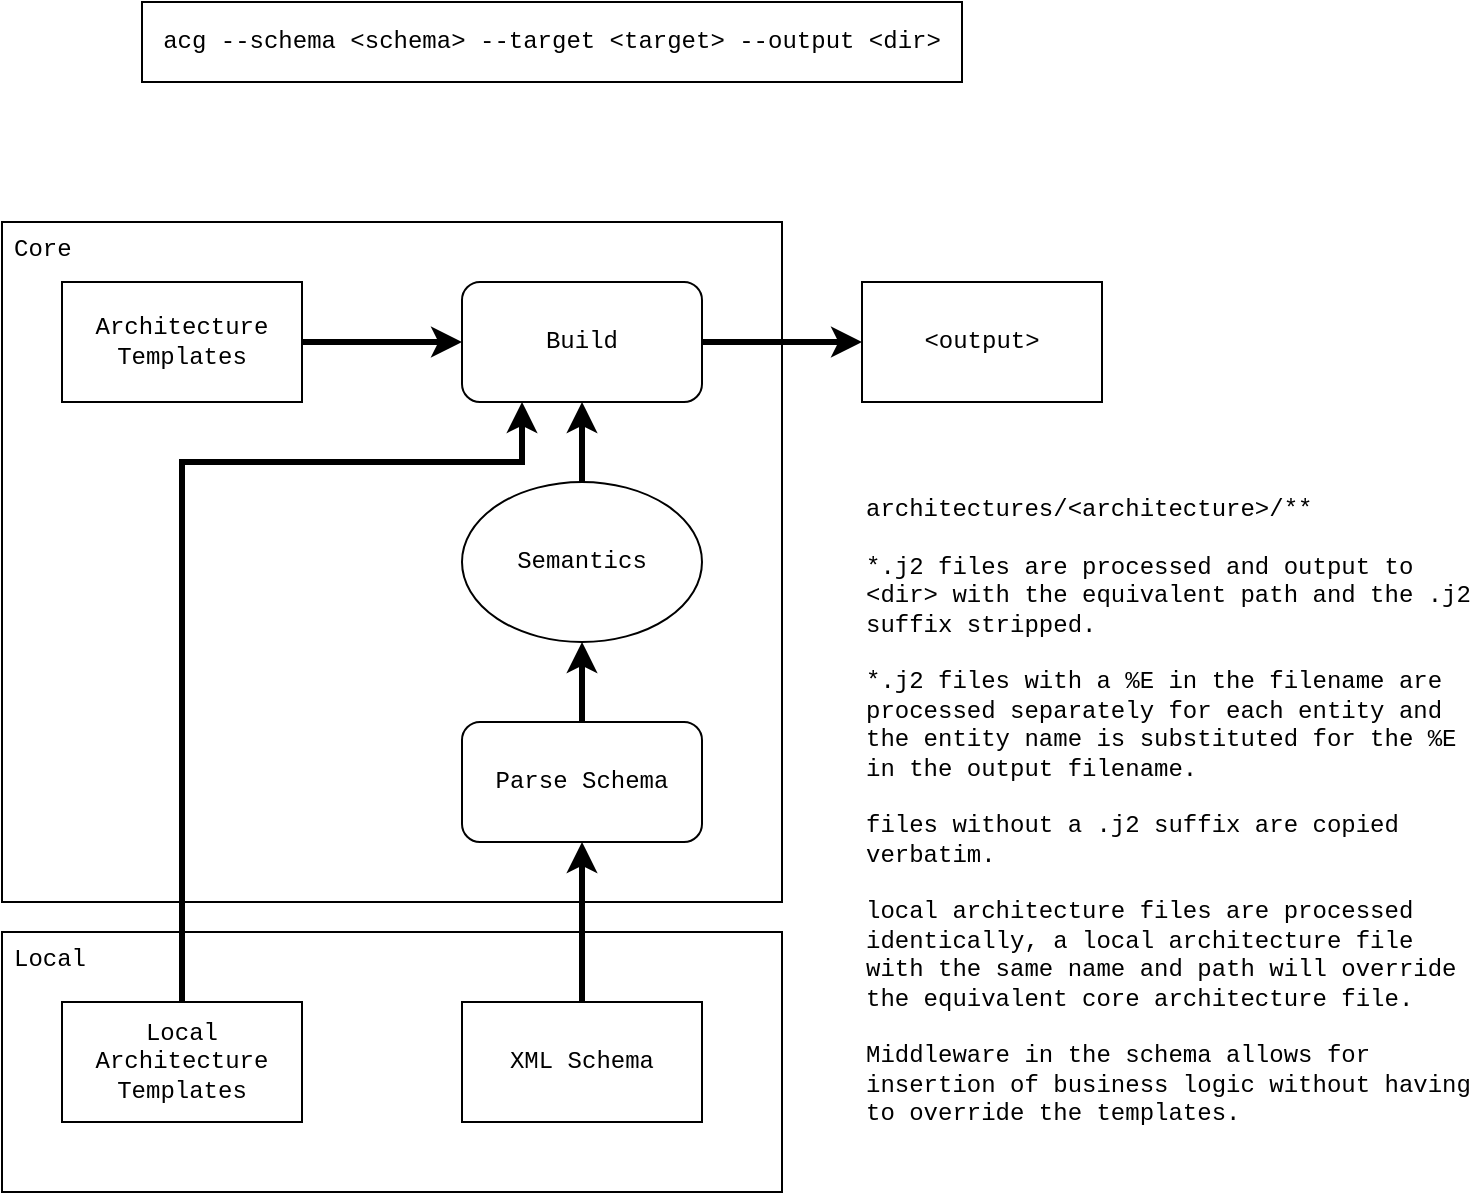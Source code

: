 <mxfile version="15.5.4" type="embed" pages="2"><diagram id="tW2bCmRlWpBfjO8rLPh8" name="Page-1"><mxGraphModel dx="1293" dy="341" grid="1" gridSize="10" guides="1" tooltips="1" connect="1" arrows="1" fold="1" page="1" pageScale="1" pageWidth="827" pageHeight="1169" math="0" shadow="0"><root><mxCell id="0"/><mxCell id="1" parent="0"/><mxCell id="11" value="Local" style="rounded=0;whiteSpace=wrap;html=1;fontFamily=Courier New;align=left;verticalAlign=top;spacingLeft=4;" parent="1" vertex="1"><mxGeometry x="10" y="505" width="390" height="130" as="geometry"/></mxCell><mxCell id="9" value="Core" style="rounded=0;whiteSpace=wrap;html=1;fontFamily=Courier New;align=left;verticalAlign=top;spacingLeft=4;" parent="1" vertex="1"><mxGeometry x="10" y="150" width="390" height="340" as="geometry"/></mxCell><mxCell id="Yn6jH2smHt2DL3Twa4fP-5" style="edgeStyle=orthogonalEdgeStyle;rounded=0;orthogonalLoop=1;jettySize=auto;html=1;entryX=0.5;entryY=1;entryDx=0;entryDy=0;fontFamily=Courier New;strokeWidth=3;" parent="1" source="Yn6jH2smHt2DL3Twa4fP-1" target="Yn6jH2smHt2DL3Twa4fP-3" edge="1"><mxGeometry relative="1" as="geometry"/></mxCell><mxCell id="Yn6jH2smHt2DL3Twa4fP-1" value="XML Schema" style="rounded=0;whiteSpace=wrap;html=1;fontFamily=Courier New;" parent="1" vertex="1"><mxGeometry x="240" y="540" width="120" height="60" as="geometry"/></mxCell><mxCell id="Yn6jH2smHt2DL3Twa4fP-2" value="acg --schema &amp;lt;schema&amp;gt; --target &amp;lt;target&amp;gt; --output &amp;lt;dir&amp;gt;" style="rounded=0;whiteSpace=wrap;html=1;fontFamily=Courier New;" parent="1" vertex="1"><mxGeometry x="80" y="40" width="410" height="40" as="geometry"/></mxCell><mxCell id="Yn6jH2smHt2DL3Twa4fP-6" style="edgeStyle=orthogonalEdgeStyle;rounded=0;orthogonalLoop=1;jettySize=auto;html=1;entryX=0.5;entryY=1;entryDx=0;entryDy=0;strokeWidth=3;fontFamily=Courier New;" parent="1" source="Yn6jH2smHt2DL3Twa4fP-3" target="Yn6jH2smHt2DL3Twa4fP-4" edge="1"><mxGeometry relative="1" as="geometry"/></mxCell><mxCell id="Yn6jH2smHt2DL3Twa4fP-3" value="Parse Schema" style="rounded=1;whiteSpace=wrap;html=1;fontFamily=Courier New;" parent="1" vertex="1"><mxGeometry x="240" y="400" width="120" height="60" as="geometry"/></mxCell><mxCell id="5" style="edgeStyle=orthogonalEdgeStyle;rounded=0;orthogonalLoop=1;jettySize=auto;html=1;entryX=0.5;entryY=1;entryDx=0;entryDy=0;strokeWidth=3;" parent="1" source="Yn6jH2smHt2DL3Twa4fP-4" target="3" edge="1"><mxGeometry relative="1" as="geometry"/></mxCell><mxCell id="Yn6jH2smHt2DL3Twa4fP-4" value="Semantics" style="ellipse;whiteSpace=wrap;html=1;fontFamily=Courier New;" parent="1" vertex="1"><mxGeometry x="240" y="280" width="120" height="80" as="geometry"/></mxCell><mxCell id="Yn6jH2smHt2DL3Twa4fP-14" value="architectures/&amp;lt;architecture&amp;gt;/**&lt;br&gt;&lt;br&gt;*.j2 files are processed and output to &amp;lt;dir&amp;gt; with the equivalent path and the .j2 suffix stripped.&lt;br&gt;&lt;br&gt;*.j2 files with a %E in the filename are processed separately for each entity and the entity name is substituted for the %E in the output filename.&lt;br&gt;&lt;br&gt;files without a .j2 suffix are copied verbatim.&lt;br&gt;&lt;br&gt;local architecture files are processed identically, a local architecture file with the same name and path will override the equivalent core architecture file.&lt;br&gt;&lt;br&gt;Middleware in the schema allows for insertion of business logic without having to override the templates." style="text;html=1;strokeColor=none;fillColor=none;align=left;verticalAlign=top;whiteSpace=wrap;rounded=0;fontFamily=Courier New;" parent="1" vertex="1"><mxGeometry x="440" y="280" width="310" height="330" as="geometry"/></mxCell><mxCell id="4" style="edgeStyle=orthogonalEdgeStyle;rounded=0;orthogonalLoop=1;jettySize=auto;html=1;strokeWidth=3;" parent="1" source="2" target="3" edge="1"><mxGeometry relative="1" as="geometry"/></mxCell><mxCell id="2" value="Architecture&lt;br&gt;Templates" style="rounded=0;whiteSpace=wrap;html=1;fontFamily=Courier New;" parent="1" vertex="1"><mxGeometry x="40" y="180" width="120" height="60" as="geometry"/></mxCell><mxCell id="7" style="edgeStyle=orthogonalEdgeStyle;rounded=0;orthogonalLoop=1;jettySize=auto;html=1;strokeWidth=3;" parent="1" source="3" target="6" edge="1"><mxGeometry relative="1" as="geometry"/></mxCell><mxCell id="3" value="Build" style="rounded=1;whiteSpace=wrap;html=1;fontFamily=Courier New;" parent="1" vertex="1"><mxGeometry x="240" y="180" width="120" height="60" as="geometry"/></mxCell><mxCell id="6" value="&amp;lt;output&amp;gt;" style="rounded=0;whiteSpace=wrap;html=1;fontFamily=Courier New;" parent="1" vertex="1"><mxGeometry x="440" y="180" width="120" height="60" as="geometry"/></mxCell><mxCell id="10" style="edgeStyle=orthogonalEdgeStyle;rounded=0;orthogonalLoop=1;jettySize=auto;html=1;fontFamily=Courier New;strokeWidth=3;entryX=0.25;entryY=1;entryDx=0;entryDy=0;" parent="1" source="8" target="3" edge="1"><mxGeometry relative="1" as="geometry"><Array as="points"><mxPoint x="100" y="270"/><mxPoint x="270" y="270"/></Array></mxGeometry></mxCell><mxCell id="8" value="Local Architecture&lt;br&gt;Templates" style="rounded=0;whiteSpace=wrap;html=1;fontFamily=Courier New;" parent="1" vertex="1"><mxGeometry x="40" y="540" width="120" height="60" as="geometry"/></mxCell></root></mxGraphModel></diagram><diagram id="tnP5YzHjdLrITkPKGEv4" name="Page-2"><mxGraphModel dx="1293" dy="341" grid="1" gridSize="10" guides="1" tooltips="1" connect="1" arrows="1" fold="1" page="1" pageScale="1" pageWidth="827" pageHeight="1169" math="0" shadow="0"><root><mxCell id="cAhVSX45SQMn188g3rpf-0"/><mxCell id="cAhVSX45SQMn188g3rpf-1" parent="cAhVSX45SQMn188g3rpf-0"/></root></mxGraphModel></diagram></mxfile>